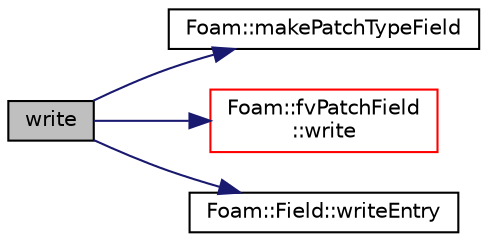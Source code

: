 digraph "write"
{
  bgcolor="transparent";
  edge [fontname="Helvetica",fontsize="10",labelfontname="Helvetica",labelfontsize="10"];
  node [fontname="Helvetica",fontsize="10",shape=record];
  rankdir="LR";
  Node58 [label="write",height=0.2,width=0.4,color="black", fillcolor="grey75", style="filled", fontcolor="black"];
  Node58 -> Node59 [color="midnightblue",fontsize="10",style="solid",fontname="Helvetica"];
  Node59 [label="Foam::makePatchTypeField",height=0.2,width=0.4,color="black",URL="$a21851.html#a44a8c9a8ab08f6bf1f84bf3dab3f82a2"];
  Node58 -> Node60 [color="midnightblue",fontsize="10",style="solid",fontname="Helvetica"];
  Node60 [label="Foam::fvPatchField\l::write",height=0.2,width=0.4,color="red",URL="$a23169.html#a293fdfec8bdfbd5c3913ab4c9f3454ff",tooltip="Write. "];
  Node58 -> Node72 [color="midnightblue",fontsize="10",style="solid",fontname="Helvetica"];
  Node72 [label="Foam::Field::writeEntry",height=0.2,width=0.4,color="black",URL="$a27573.html#a7c03447f7f0471351fe57a41b62c8686",tooltip="Write the field as a dictionary entry. "];
}

